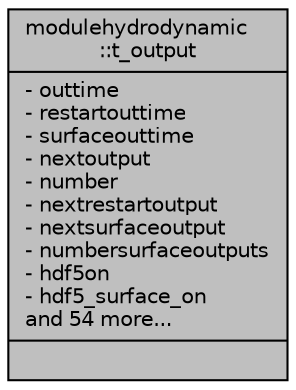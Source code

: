 digraph "modulehydrodynamic::t_output"
{
 // LATEX_PDF_SIZE
  edge [fontname="Helvetica",fontsize="10",labelfontname="Helvetica",labelfontsize="10"];
  node [fontname="Helvetica",fontsize="10",shape=record];
  Node1 [label="{modulehydrodynamic\l::t_output\n|- outtime\l- restartouttime\l- surfaceouttime\l- nextoutput\l- number\l- nextrestartoutput\l- nextsurfaceoutput\l- numbersurfaceoutputs\l- hdf5on\l- hdf5_surface_on\land 54 more...\l|}",height=0.2,width=0.4,color="black", fillcolor="grey75", style="filled", fontcolor="black",tooltip=" "];
}
